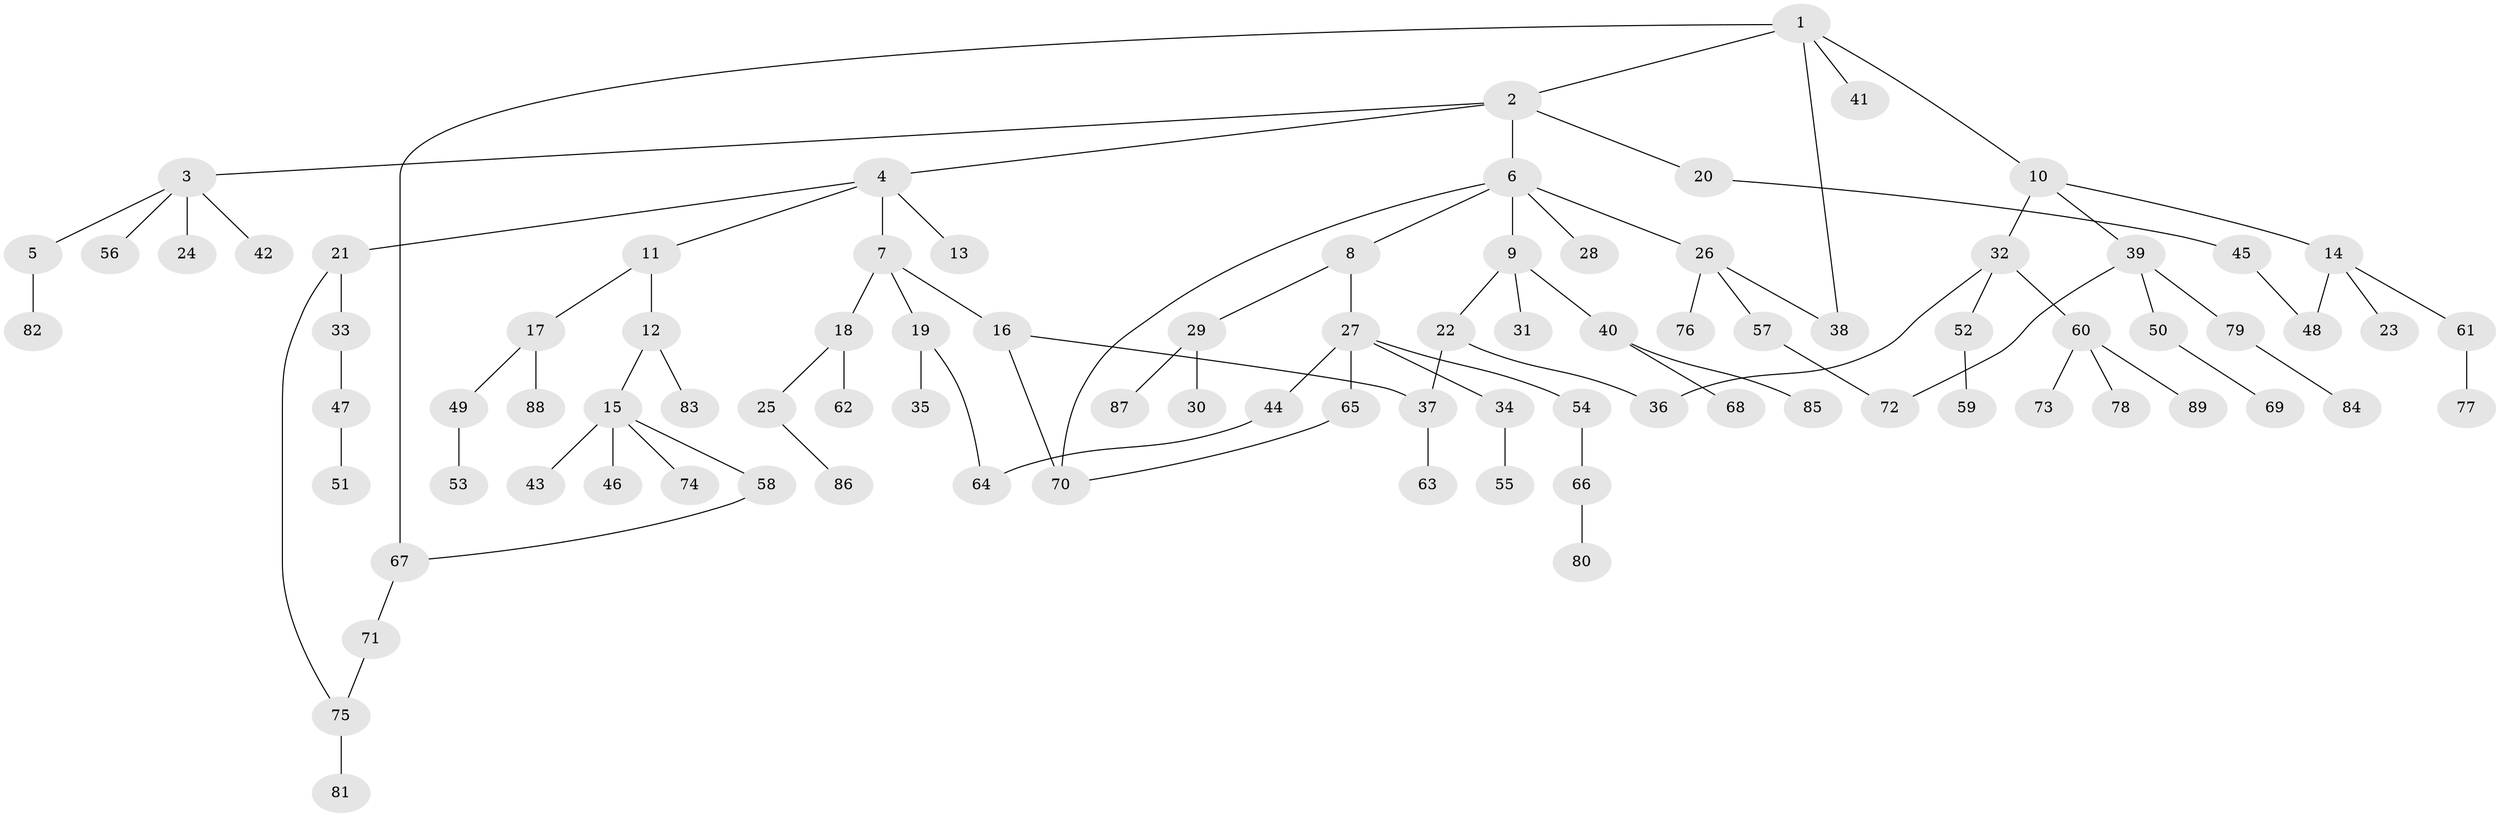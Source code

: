 // original degree distribution, {4: 0.08163265306122448, 5: 0.047619047619047616, 6: 0.034013605442176874, 3: 0.1360544217687075, 2: 0.24489795918367346, 1: 0.4557823129251701}
// Generated by graph-tools (version 1.1) at 2025/49/03/04/25 22:49:15]
// undirected, 89 vertices, 98 edges
graph export_dot {
  node [color=gray90,style=filled];
  1;
  2;
  3;
  4;
  5;
  6;
  7;
  8;
  9;
  10;
  11;
  12;
  13;
  14;
  15;
  16;
  17;
  18;
  19;
  20;
  21;
  22;
  23;
  24;
  25;
  26;
  27;
  28;
  29;
  30;
  31;
  32;
  33;
  34;
  35;
  36;
  37;
  38;
  39;
  40;
  41;
  42;
  43;
  44;
  45;
  46;
  47;
  48;
  49;
  50;
  51;
  52;
  53;
  54;
  55;
  56;
  57;
  58;
  59;
  60;
  61;
  62;
  63;
  64;
  65;
  66;
  67;
  68;
  69;
  70;
  71;
  72;
  73;
  74;
  75;
  76;
  77;
  78;
  79;
  80;
  81;
  82;
  83;
  84;
  85;
  86;
  87;
  88;
  89;
  1 -- 2 [weight=1.0];
  1 -- 10 [weight=1.0];
  1 -- 38 [weight=1.0];
  1 -- 41 [weight=1.0];
  1 -- 67 [weight=1.0];
  2 -- 3 [weight=1.0];
  2 -- 4 [weight=1.0];
  2 -- 6 [weight=1.0];
  2 -- 20 [weight=1.0];
  3 -- 5 [weight=1.0];
  3 -- 24 [weight=1.0];
  3 -- 42 [weight=1.0];
  3 -- 56 [weight=1.0];
  4 -- 7 [weight=1.0];
  4 -- 11 [weight=1.0];
  4 -- 13 [weight=1.0];
  4 -- 21 [weight=1.0];
  5 -- 82 [weight=1.0];
  6 -- 8 [weight=1.0];
  6 -- 9 [weight=1.0];
  6 -- 26 [weight=1.0];
  6 -- 28 [weight=1.0];
  6 -- 70 [weight=1.0];
  7 -- 16 [weight=1.0];
  7 -- 18 [weight=1.0];
  7 -- 19 [weight=1.0];
  8 -- 27 [weight=1.0];
  8 -- 29 [weight=1.0];
  9 -- 22 [weight=1.0];
  9 -- 31 [weight=1.0];
  9 -- 40 [weight=1.0];
  10 -- 14 [weight=1.0];
  10 -- 32 [weight=1.0];
  10 -- 39 [weight=1.0];
  11 -- 12 [weight=1.0];
  11 -- 17 [weight=1.0];
  12 -- 15 [weight=1.0];
  12 -- 83 [weight=1.0];
  14 -- 23 [weight=1.0];
  14 -- 48 [weight=1.0];
  14 -- 61 [weight=1.0];
  15 -- 43 [weight=1.0];
  15 -- 46 [weight=1.0];
  15 -- 58 [weight=1.0];
  15 -- 74 [weight=1.0];
  16 -- 37 [weight=1.0];
  16 -- 70 [weight=1.0];
  17 -- 49 [weight=1.0];
  17 -- 88 [weight=1.0];
  18 -- 25 [weight=1.0];
  18 -- 62 [weight=1.0];
  19 -- 35 [weight=1.0];
  19 -- 64 [weight=1.0];
  20 -- 45 [weight=1.0];
  21 -- 33 [weight=1.0];
  21 -- 75 [weight=1.0];
  22 -- 36 [weight=1.0];
  22 -- 37 [weight=1.0];
  25 -- 86 [weight=1.0];
  26 -- 38 [weight=1.0];
  26 -- 57 [weight=1.0];
  26 -- 76 [weight=1.0];
  27 -- 34 [weight=1.0];
  27 -- 44 [weight=1.0];
  27 -- 54 [weight=1.0];
  27 -- 65 [weight=1.0];
  29 -- 30 [weight=1.0];
  29 -- 87 [weight=1.0];
  32 -- 36 [weight=1.0];
  32 -- 52 [weight=1.0];
  32 -- 60 [weight=1.0];
  33 -- 47 [weight=1.0];
  34 -- 55 [weight=1.0];
  37 -- 63 [weight=1.0];
  39 -- 50 [weight=1.0];
  39 -- 72 [weight=1.0];
  39 -- 79 [weight=1.0];
  40 -- 68 [weight=1.0];
  40 -- 85 [weight=1.0];
  44 -- 64 [weight=1.0];
  45 -- 48 [weight=1.0];
  47 -- 51 [weight=1.0];
  49 -- 53 [weight=1.0];
  50 -- 69 [weight=1.0];
  52 -- 59 [weight=1.0];
  54 -- 66 [weight=1.0];
  57 -- 72 [weight=1.0];
  58 -- 67 [weight=1.0];
  60 -- 73 [weight=1.0];
  60 -- 78 [weight=1.0];
  60 -- 89 [weight=1.0];
  61 -- 77 [weight=1.0];
  65 -- 70 [weight=1.0];
  66 -- 80 [weight=1.0];
  67 -- 71 [weight=1.0];
  71 -- 75 [weight=1.0];
  75 -- 81 [weight=1.0];
  79 -- 84 [weight=1.0];
}
